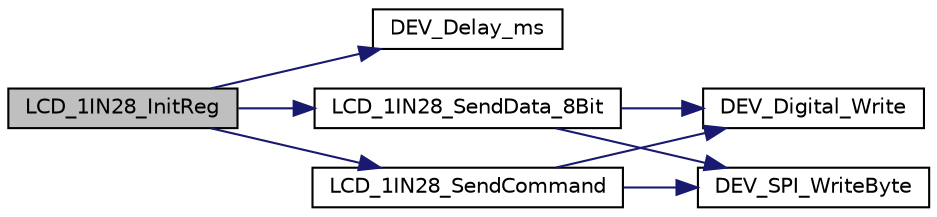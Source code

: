 digraph "LCD_1IN28_InitReg"
{
 // LATEX_PDF_SIZE
  bgcolor="transparent";
  edge [fontname="Helvetica",fontsize="10",labelfontname="Helvetica",labelfontsize="10"];
  node [fontname="Helvetica",fontsize="10",shape=record];
  rankdir="LR";
  Node1 [label="LCD_1IN28_InitReg",height=0.2,width=0.4,color="black", fillcolor="grey75", style="filled", fontcolor="black",tooltip="function : Initialize the lcd register parameter:"];
  Node1 -> Node2 [color="midnightblue",fontsize="10",style="solid",fontname="Helvetica"];
  Node2 [label="DEV_Delay_ms",height=0.2,width=0.4,color="black",URL="$DEV__Config_8c.html#a2df8b0d2078af2cc903690b5edc1dddb",tooltip="delay x ms"];
  Node1 -> Node3 [color="midnightblue",fontsize="10",style="solid",fontname="Helvetica"];
  Node3 [label="LCD_1IN28_SendCommand",height=0.2,width=0.4,color="black",URL="$LCD__1in28_8c.html#a2d4544449c2fbb5d7d30d007c4175d0e",tooltip="function : send command parameter: Reg : Command register"];
  Node3 -> Node4 [color="midnightblue",fontsize="10",style="solid",fontname="Helvetica"];
  Node4 [label="DEV_Digital_Write",height=0.2,width=0.4,color="black",URL="$DEV__Config_8c.html#a115bf3186fb590c5a9fa1bbfc2f38352",tooltip="GPIO read and write."];
  Node3 -> Node5 [color="midnightblue",fontsize="10",style="solid",fontname="Helvetica"];
  Node5 [label="DEV_SPI_WriteByte",height=0.2,width=0.4,color="black",URL="$DEV__Config_8c.html#a81090f78e7cb924d294d518b16ce3cc3",tooltip="SPI."];
  Node1 -> Node6 [color="midnightblue",fontsize="10",style="solid",fontname="Helvetica"];
  Node6 [label="LCD_1IN28_SendData_8Bit",height=0.2,width=0.4,color="black",URL="$LCD__1in28_8c.html#a269938e6774f0acd809bb33c7d7ddc73",tooltip="function : send data parameter: Data : Write data"];
  Node6 -> Node4 [color="midnightblue",fontsize="10",style="solid",fontname="Helvetica"];
  Node6 -> Node5 [color="midnightblue",fontsize="10",style="solid",fontname="Helvetica"];
}
